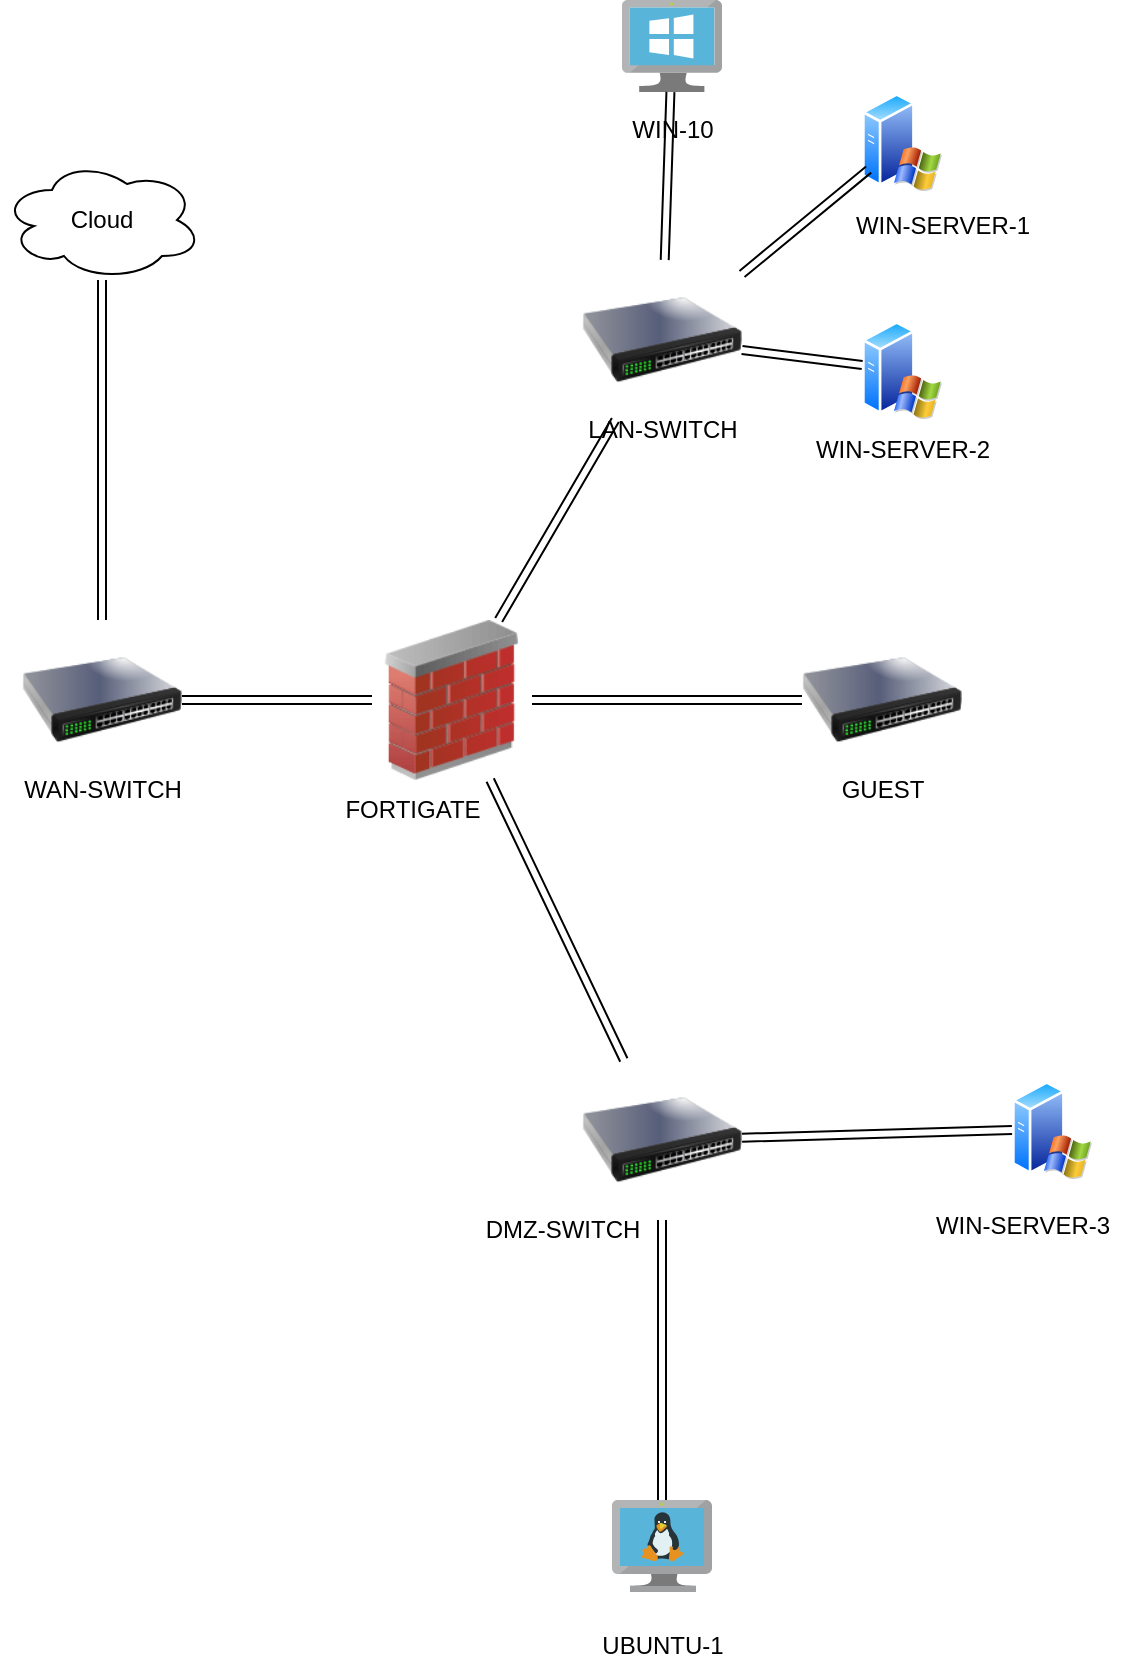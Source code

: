<mxfile version="21.7.2" type="github">
  <diagram name="Page-1" id="9cwHqQw2ZBIteB7gIkLW">
    <mxGraphModel dx="629" dy="1011" grid="1" gridSize="10" guides="1" tooltips="1" connect="1" arrows="1" fold="1" page="1" pageScale="1" pageWidth="850" pageHeight="1100" math="0" shadow="0">
      <root>
        <mxCell id="0" />
        <mxCell id="1" parent="0" />
        <mxCell id="eE074UjCPRmSz8OyUo2d-2" value="" style="image;html=1;image=img/lib/clip_art/networking/Switch_128x128.png" vertex="1" parent="1">
          <mxGeometry x="170" y="350" width="80" height="80" as="geometry" />
        </mxCell>
        <mxCell id="eE074UjCPRmSz8OyUo2d-5" value="WAN-SWITCH" style="text;html=1;align=center;verticalAlign=middle;resizable=0;points=[];autosize=1;strokeColor=none;fillColor=none;" vertex="1" parent="1">
          <mxGeometry x="160" y="420" width="100" height="30" as="geometry" />
        </mxCell>
        <mxCell id="eE074UjCPRmSz8OyUo2d-6" value="" style="image;html=1;image=img/lib/clip_art/networking/Firewall_02_128x128.png" vertex="1" parent="1">
          <mxGeometry x="345" y="350" width="80" height="80" as="geometry" />
        </mxCell>
        <mxCell id="eE074UjCPRmSz8OyUo2d-10" value="" style="shape=link;html=1;rounded=0;" edge="1" parent="1" source="eE074UjCPRmSz8OyUo2d-2" target="eE074UjCPRmSz8OyUo2d-6">
          <mxGeometry width="100" relative="1" as="geometry">
            <mxPoint x="260" y="389.5" as="sourcePoint" />
            <mxPoint x="360" y="389.5" as="targetPoint" />
          </mxGeometry>
        </mxCell>
        <mxCell id="eE074UjCPRmSz8OyUo2d-11" value="" style="shape=link;html=1;rounded=0;" edge="1" parent="1" source="eE074UjCPRmSz8OyUo2d-2" target="eE074UjCPRmSz8OyUo2d-39">
          <mxGeometry width="100" relative="1" as="geometry">
            <mxPoint x="150" y="280" as="sourcePoint" />
            <mxPoint x="210" y="190" as="targetPoint" />
          </mxGeometry>
        </mxCell>
        <mxCell id="eE074UjCPRmSz8OyUo2d-12" value="" style="image;html=1;image=img/lib/clip_art/networking/Switch_128x128.png" vertex="1" parent="1">
          <mxGeometry x="450" y="170" width="80" height="80" as="geometry" />
        </mxCell>
        <mxCell id="eE074UjCPRmSz8OyUo2d-13" value="LAN-SWITCH" style="text;html=1;align=center;verticalAlign=middle;resizable=0;points=[];autosize=1;strokeColor=none;fillColor=none;" vertex="1" parent="1">
          <mxGeometry x="440" y="240" width="100" height="30" as="geometry" />
        </mxCell>
        <mxCell id="eE074UjCPRmSz8OyUo2d-14" value="" style="image;html=1;image=img/lib/clip_art/networking/Switch_128x128.png" vertex="1" parent="1">
          <mxGeometry x="560" y="350" width="80" height="80" as="geometry" />
        </mxCell>
        <mxCell id="eE074UjCPRmSz8OyUo2d-15" value="GUEST" style="text;html=1;align=center;verticalAlign=middle;resizable=0;points=[];autosize=1;strokeColor=none;fillColor=none;" vertex="1" parent="1">
          <mxGeometry x="570" y="420" width="60" height="30" as="geometry" />
        </mxCell>
        <mxCell id="eE074UjCPRmSz8OyUo2d-16" value="" style="image;html=1;image=img/lib/clip_art/networking/Switch_128x128.png" vertex="1" parent="1">
          <mxGeometry x="450" y="570" width="80" height="80" as="geometry" />
        </mxCell>
        <mxCell id="eE074UjCPRmSz8OyUo2d-17" value="DMZ-SWITCH" style="text;html=1;align=center;verticalAlign=middle;resizable=0;points=[];autosize=1;strokeColor=none;fillColor=none;" vertex="1" parent="1">
          <mxGeometry x="390" y="640" width="100" height="30" as="geometry" />
        </mxCell>
        <mxCell id="eE074UjCPRmSz8OyUo2d-18" value="" style="shape=link;html=1;rounded=0;" edge="1" parent="1" source="eE074UjCPRmSz8OyUo2d-6" target="eE074UjCPRmSz8OyUo2d-12">
          <mxGeometry width="100" relative="1" as="geometry">
            <mxPoint x="390" y="510" as="sourcePoint" />
            <mxPoint x="490" y="510" as="targetPoint" />
          </mxGeometry>
        </mxCell>
        <mxCell id="eE074UjCPRmSz8OyUo2d-19" value="" style="shape=link;html=1;rounded=0;" edge="1" parent="1" source="eE074UjCPRmSz8OyUo2d-6" target="eE074UjCPRmSz8OyUo2d-14">
          <mxGeometry width="100" relative="1" as="geometry">
            <mxPoint x="390" y="510" as="sourcePoint" />
            <mxPoint x="490" y="510" as="targetPoint" />
          </mxGeometry>
        </mxCell>
        <mxCell id="eE074UjCPRmSz8OyUo2d-20" value="" style="shape=link;html=1;rounded=0;" edge="1" parent="1" source="eE074UjCPRmSz8OyUo2d-6" target="eE074UjCPRmSz8OyUo2d-16">
          <mxGeometry width="100" relative="1" as="geometry">
            <mxPoint x="390" y="510" as="sourcePoint" />
            <mxPoint x="490" y="510" as="targetPoint" />
          </mxGeometry>
        </mxCell>
        <mxCell id="eE074UjCPRmSz8OyUo2d-21" value="" style="image;sketch=0;aspect=fixed;html=1;points=[];align=center;fontSize=12;image=img/lib/mscae/VirtualMachineWindows.svg;" vertex="1" parent="1">
          <mxGeometry x="470" y="40" width="50" height="46" as="geometry" />
        </mxCell>
        <mxCell id="eE074UjCPRmSz8OyUo2d-22" value="WIN-10" style="text;html=1;align=center;verticalAlign=middle;resizable=0;points=[];autosize=1;strokeColor=none;fillColor=none;" vertex="1" parent="1">
          <mxGeometry x="465" y="90" width="60" height="30" as="geometry" />
        </mxCell>
        <mxCell id="eE074UjCPRmSz8OyUo2d-23" value="" style="shape=link;html=1;rounded=0;" edge="1" parent="1" source="eE074UjCPRmSz8OyUo2d-12" target="eE074UjCPRmSz8OyUo2d-21">
          <mxGeometry width="100" relative="1" as="geometry">
            <mxPoint x="480" y="200" as="sourcePoint" />
            <mxPoint x="570" y="290" as="targetPoint" />
          </mxGeometry>
        </mxCell>
        <mxCell id="eE074UjCPRmSz8OyUo2d-24" value="" style="image;aspect=fixed;perimeter=ellipsePerimeter;html=1;align=center;shadow=0;dashed=0;spacingTop=3;image=img/lib/active_directory/windows_server_2.svg;" vertex="1" parent="1">
          <mxGeometry x="590" y="200" width="40" height="50" as="geometry" />
        </mxCell>
        <mxCell id="eE074UjCPRmSz8OyUo2d-25" value="" style="image;aspect=fixed;perimeter=ellipsePerimeter;html=1;align=center;shadow=0;dashed=0;spacingTop=3;image=img/lib/active_directory/windows_server_2.svg;" vertex="1" parent="1">
          <mxGeometry x="590" y="86" width="40" height="50" as="geometry" />
        </mxCell>
        <mxCell id="eE074UjCPRmSz8OyUo2d-28" value="" style="shape=link;html=1;rounded=0;" edge="1" parent="1" source="eE074UjCPRmSz8OyUo2d-12" target="eE074UjCPRmSz8OyUo2d-24">
          <mxGeometry width="100" relative="1" as="geometry">
            <mxPoint x="470" y="290" as="sourcePoint" />
            <mxPoint x="570" y="290" as="targetPoint" />
          </mxGeometry>
        </mxCell>
        <mxCell id="eE074UjCPRmSz8OyUo2d-29" value="" style="shape=link;html=1;rounded=0;" edge="1" parent="1" source="eE074UjCPRmSz8OyUo2d-12" target="eE074UjCPRmSz8OyUo2d-25">
          <mxGeometry width="100" relative="1" as="geometry">
            <mxPoint x="470" y="290" as="sourcePoint" />
            <mxPoint x="570" y="290" as="targetPoint" />
          </mxGeometry>
        </mxCell>
        <mxCell id="eE074UjCPRmSz8OyUo2d-30" value="WIN-SERVER-1" style="text;html=1;align=center;verticalAlign=middle;resizable=0;points=[];autosize=1;strokeColor=none;fillColor=none;" vertex="1" parent="1">
          <mxGeometry x="575" y="138" width="110" height="30" as="geometry" />
        </mxCell>
        <mxCell id="eE074UjCPRmSz8OyUo2d-31" value="WIN-SERVER-2&lt;br&gt;" style="text;html=1;align=center;verticalAlign=middle;resizable=0;points=[];autosize=1;strokeColor=none;fillColor=none;" vertex="1" parent="1">
          <mxGeometry x="555" y="250" width="110" height="30" as="geometry" />
        </mxCell>
        <mxCell id="eE074UjCPRmSz8OyUo2d-32" value="" style="image;aspect=fixed;perimeter=ellipsePerimeter;html=1;align=center;shadow=0;dashed=0;spacingTop=3;image=img/lib/active_directory/windows_server_2.svg;" vertex="1" parent="1">
          <mxGeometry x="665" y="580" width="40" height="50" as="geometry" />
        </mxCell>
        <mxCell id="eE074UjCPRmSz8OyUo2d-33" value="" style="shape=link;html=1;rounded=0;entryX=0;entryY=0.5;entryDx=0;entryDy=0;" edge="1" parent="1" source="eE074UjCPRmSz8OyUo2d-16" target="eE074UjCPRmSz8OyUo2d-32">
          <mxGeometry width="100" relative="1" as="geometry">
            <mxPoint x="550" y="604.5" as="sourcePoint" />
            <mxPoint x="650" y="604.5" as="targetPoint" />
          </mxGeometry>
        </mxCell>
        <mxCell id="eE074UjCPRmSz8OyUo2d-34" value="WIN-SERVER-3" style="text;html=1;align=center;verticalAlign=middle;resizable=0;points=[];autosize=1;strokeColor=none;fillColor=none;" vertex="1" parent="1">
          <mxGeometry x="615" y="638" width="110" height="30" as="geometry" />
        </mxCell>
        <mxCell id="eE074UjCPRmSz8OyUo2d-35" value="" style="image;sketch=0;aspect=fixed;html=1;points=[];align=center;fontSize=12;image=img/lib/mscae/VM_Linux.svg;" vertex="1" parent="1">
          <mxGeometry x="465" y="790" width="50" height="46" as="geometry" />
        </mxCell>
        <mxCell id="eE074UjCPRmSz8OyUo2d-36" value="" style="shape=link;html=1;rounded=0;" edge="1" parent="1" source="eE074UjCPRmSz8OyUo2d-16" target="eE074UjCPRmSz8OyUo2d-35">
          <mxGeometry width="100" relative="1" as="geometry">
            <mxPoint x="480" y="640" as="sourcePoint" />
            <mxPoint x="580" y="640" as="targetPoint" />
          </mxGeometry>
        </mxCell>
        <mxCell id="eE074UjCPRmSz8OyUo2d-37" value="UBUNTU-1" style="text;html=1;align=center;verticalAlign=middle;resizable=0;points=[];autosize=1;strokeColor=none;fillColor=none;" vertex="1" parent="1">
          <mxGeometry x="450" y="848" width="80" height="30" as="geometry" />
        </mxCell>
        <mxCell id="eE074UjCPRmSz8OyUo2d-38" value="FORTIGATE" style="text;html=1;align=center;verticalAlign=middle;resizable=0;points=[];autosize=1;strokeColor=none;fillColor=none;" vertex="1" parent="1">
          <mxGeometry x="320" y="430" width="90" height="30" as="geometry" />
        </mxCell>
        <mxCell id="eE074UjCPRmSz8OyUo2d-39" value="Cloud" style="ellipse;shape=cloud;whiteSpace=wrap;html=1;align=center;" vertex="1" parent="1">
          <mxGeometry x="160" y="120" width="100" height="60" as="geometry" />
        </mxCell>
      </root>
    </mxGraphModel>
  </diagram>
</mxfile>
